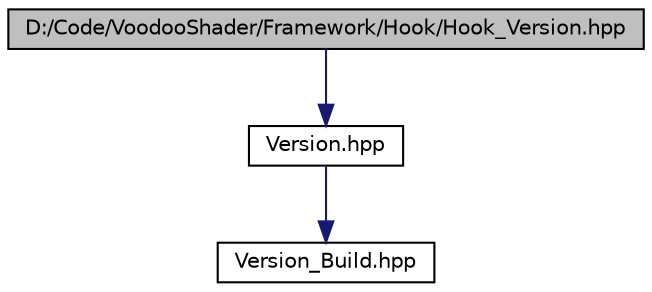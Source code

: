 digraph G
{
  edge [fontname="Helvetica",fontsize="10",labelfontname="Helvetica",labelfontsize="10"];
  node [fontname="Helvetica",fontsize="10",shape=record];
  Node1 [label="D:/Code/VoodooShader/Framework/Hook/Hook_Version.hpp",height=0.2,width=0.4,color="black", fillcolor="grey75", style="filled" fontcolor="black"];
  Node1 -> Node2 [color="midnightblue",fontsize="10",style="solid",fontname="Helvetica"];
  Node2 [label="Version.hpp",height=0.2,width=0.4,color="black", fillcolor="white", style="filled",URL="$_version_8hpp.html"];
  Node2 -> Node3 [color="midnightblue",fontsize="10",style="solid",fontname="Helvetica"];
  Node3 [label="Version_Build.hpp",height=0.2,width=0.4,color="black", fillcolor="white", style="filled",URL="$_version___build_8hpp.html"];
}
